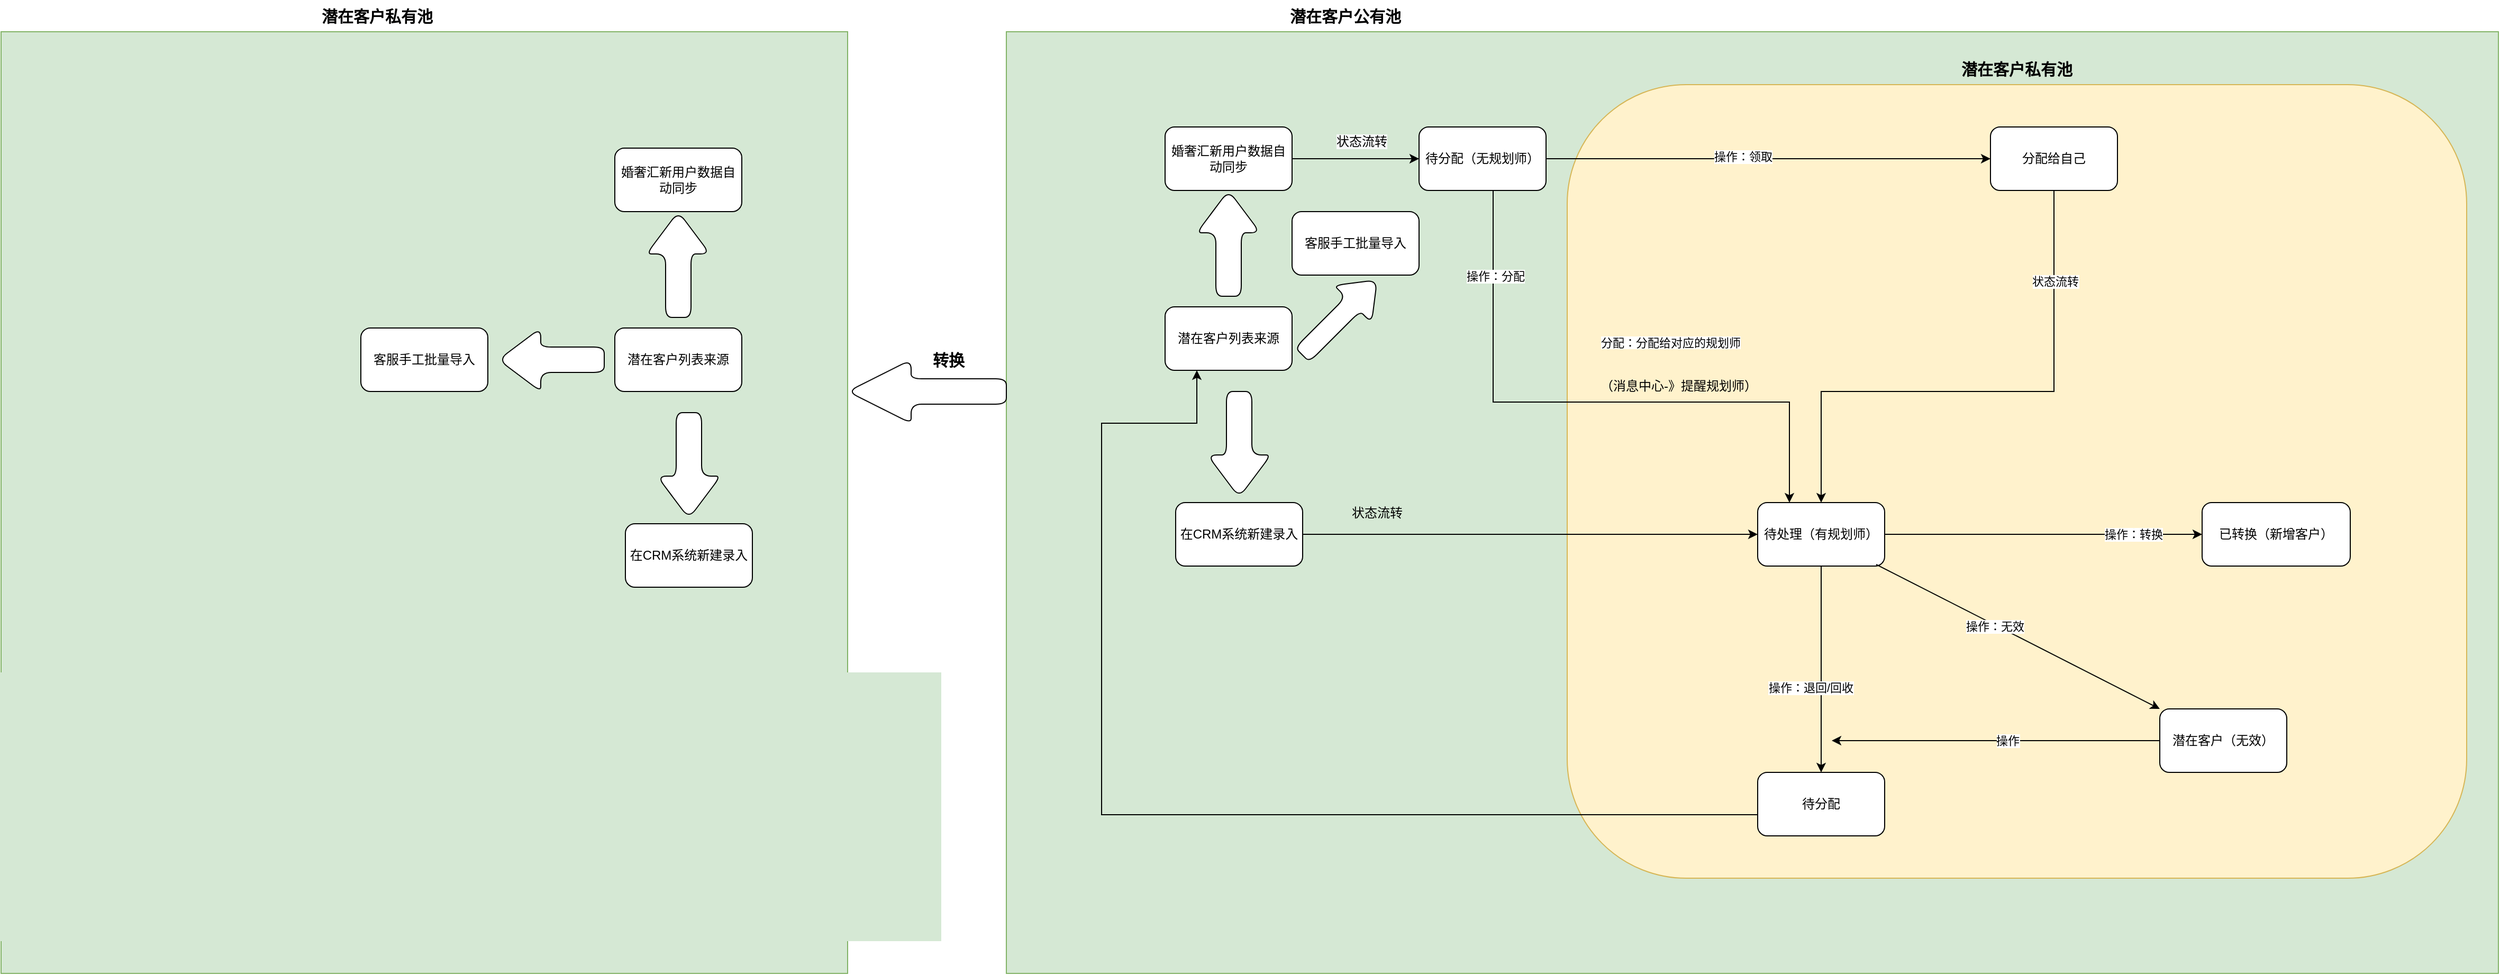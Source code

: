 <mxfile version="20.5.3" type="github">
  <diagram id="AHrSXwYfTzhvrlqlwkTV" name="第 1 页">
    <mxGraphModel dx="4797" dy="2586" grid="1" gridSize="10" guides="1" tooltips="1" connect="1" arrows="1" fold="1" page="1" pageScale="1" pageWidth="827" pageHeight="1169" math="0" shadow="0">
      <root>
        <mxCell id="0" />
        <mxCell id="1" parent="0" />
        <mxCell id="m_f-bOdlUHWgCZtoHaHE-9" value="" style="rounded=0;whiteSpace=wrap;html=1;fontSize=15;fillColor=#d5e8d4;strokeColor=#82b366;" vertex="1" parent="1">
          <mxGeometry x="-1020" y="-60" width="800" height="890" as="geometry" />
        </mxCell>
        <mxCell id="jvQon4aiT2xwoVpZ9eFU-58" value="" style="rounded=0;whiteSpace=wrap;html=1;fillColor=#d5e8d4;strokeColor=#82b366;" parent="1" vertex="1">
          <mxGeometry x="-70" y="-60" width="1410" height="890" as="geometry" />
        </mxCell>
        <mxCell id="m_f-bOdlUHWgCZtoHaHE-1" value="" style="rounded=1;whiteSpace=wrap;html=1;fillColor=#fff2cc;strokeColor=#d6b656;" vertex="1" parent="1">
          <mxGeometry x="460" y="-10" width="850" height="750" as="geometry" />
        </mxCell>
        <mxCell id="jvQon4aiT2xwoVpZ9eFU-1" value="潜在客户列表来源" style="rounded=1;whiteSpace=wrap;html=1;" parent="1" vertex="1">
          <mxGeometry x="80" y="200" width="120" height="60" as="geometry" />
        </mxCell>
        <mxCell id="jvQon4aiT2xwoVpZ9eFU-4" value="" style="shape=singleArrow;whiteSpace=wrap;html=1;arrowWidth=0.4;arrowSize=0.4;rounded=1;direction=south;rotation=-180;" parent="1" vertex="1">
          <mxGeometry x="110" y="90" width="60" height="100" as="geometry" />
        </mxCell>
        <mxCell id="jvQon4aiT2xwoVpZ9eFU-17" value="" style="edgeStyle=orthogonalEdgeStyle;rounded=0;orthogonalLoop=1;jettySize=auto;html=1;" parent="1" source="jvQon4aiT2xwoVpZ9eFU-5" target="jvQon4aiT2xwoVpZ9eFU-16" edge="1">
          <mxGeometry relative="1" as="geometry" />
        </mxCell>
        <mxCell id="jvQon4aiT2xwoVpZ9eFU-5" value="婚奢汇新用户数据自动同步" style="rounded=1;whiteSpace=wrap;html=1;" parent="1" vertex="1">
          <mxGeometry x="80" y="30" width="120" height="60" as="geometry" />
        </mxCell>
        <mxCell id="jvQon4aiT2xwoVpZ9eFU-6" value="客服手工批量导入" style="whiteSpace=wrap;html=1;rounded=1;" parent="1" vertex="1">
          <mxGeometry x="200" y="110" width="120" height="60" as="geometry" />
        </mxCell>
        <mxCell id="jvQon4aiT2xwoVpZ9eFU-14" value="" style="edgeStyle=orthogonalEdgeStyle;rounded=0;orthogonalLoop=1;jettySize=auto;html=1;" parent="1" source="jvQon4aiT2xwoVpZ9eFU-10" target="jvQon4aiT2xwoVpZ9eFU-13" edge="1">
          <mxGeometry relative="1" as="geometry" />
        </mxCell>
        <mxCell id="jvQon4aiT2xwoVpZ9eFU-10" value="在CRM系统新建录入" style="whiteSpace=wrap;html=1;rounded=1;" parent="1" vertex="1">
          <mxGeometry x="90" y="385" width="120" height="60" as="geometry" />
        </mxCell>
        <mxCell id="jvQon4aiT2xwoVpZ9eFU-12" value="" style="shape=singleArrow;whiteSpace=wrap;html=1;arrowWidth=0.4;arrowSize=0.4;rounded=1;direction=south;" parent="1" vertex="1">
          <mxGeometry x="120" y="280" width="60" height="100" as="geometry" />
        </mxCell>
        <mxCell id="jvQon4aiT2xwoVpZ9eFU-26" value="" style="edgeStyle=orthogonalEdgeStyle;rounded=0;orthogonalLoop=1;jettySize=auto;html=1;" parent="1" source="jvQon4aiT2xwoVpZ9eFU-13" target="jvQon4aiT2xwoVpZ9eFU-25" edge="1">
          <mxGeometry relative="1" as="geometry" />
        </mxCell>
        <mxCell id="jvQon4aiT2xwoVpZ9eFU-27" value="操作：退回/回收" style="edgeLabel;html=1;align=center;verticalAlign=middle;resizable=0;points=[];" parent="jvQon4aiT2xwoVpZ9eFU-26" vertex="1" connectable="0">
          <mxGeometry x="-0.1" y="1" relative="1" as="geometry">
            <mxPoint x="-11" y="27" as="offset" />
          </mxGeometry>
        </mxCell>
        <mxCell id="jvQon4aiT2xwoVpZ9eFU-37" value="" style="edgeStyle=orthogonalEdgeStyle;rounded=0;orthogonalLoop=1;jettySize=auto;html=1;" parent="1" source="jvQon4aiT2xwoVpZ9eFU-13" target="jvQon4aiT2xwoVpZ9eFU-36" edge="1">
          <mxGeometry relative="1" as="geometry" />
        </mxCell>
        <mxCell id="jvQon4aiT2xwoVpZ9eFU-39" value="操作：转换" style="edgeLabel;html=1;align=center;verticalAlign=middle;resizable=0;points=[];" parent="jvQon4aiT2xwoVpZ9eFU-37" vertex="1" connectable="0">
          <mxGeometry x="-0.496" y="2" relative="1" as="geometry">
            <mxPoint x="159" y="2" as="offset" />
          </mxGeometry>
        </mxCell>
        <mxCell id="jvQon4aiT2xwoVpZ9eFU-13" value="待处理（有规划师）" style="whiteSpace=wrap;html=1;rounded=1;" parent="1" vertex="1">
          <mxGeometry x="640" y="385" width="120" height="60" as="geometry" />
        </mxCell>
        <mxCell id="jvQon4aiT2xwoVpZ9eFU-15" value="状态流转" style="text;html=1;align=center;verticalAlign=middle;resizable=0;points=[];autosize=1;strokeColor=none;fillColor=none;" parent="1" vertex="1">
          <mxGeometry x="245" y="380" width="70" height="30" as="geometry" />
        </mxCell>
        <mxCell id="jvQon4aiT2xwoVpZ9eFU-21" style="edgeStyle=orthogonalEdgeStyle;rounded=0;orthogonalLoop=1;jettySize=auto;html=1;entryX=0.25;entryY=0;entryDx=0;entryDy=0;" parent="1" source="jvQon4aiT2xwoVpZ9eFU-16" target="jvQon4aiT2xwoVpZ9eFU-13" edge="1">
          <mxGeometry relative="1" as="geometry">
            <mxPoint x="380" y="370" as="targetPoint" />
            <Array as="points">
              <mxPoint x="390" y="290" />
              <mxPoint x="670" y="290" />
            </Array>
          </mxGeometry>
        </mxCell>
        <mxCell id="jvQon4aiT2xwoVpZ9eFU-24" value="操作：分配" style="edgeLabel;html=1;align=center;verticalAlign=middle;resizable=0;points=[];" parent="jvQon4aiT2xwoVpZ9eFU-21" vertex="1" connectable="0">
          <mxGeometry x="-0.539" y="2" relative="1" as="geometry">
            <mxPoint y="-52" as="offset" />
          </mxGeometry>
        </mxCell>
        <mxCell id="jvQon4aiT2xwoVpZ9eFU-29" value="" style="edgeStyle=orthogonalEdgeStyle;rounded=0;orthogonalLoop=1;jettySize=auto;html=1;" parent="1" source="jvQon4aiT2xwoVpZ9eFU-16" target="jvQon4aiT2xwoVpZ9eFU-28" edge="1">
          <mxGeometry relative="1" as="geometry" />
        </mxCell>
        <mxCell id="jvQon4aiT2xwoVpZ9eFU-31" value="操作：领取" style="edgeLabel;html=1;align=center;verticalAlign=middle;resizable=0;points=[];" parent="jvQon4aiT2xwoVpZ9eFU-29" vertex="1" connectable="0">
          <mxGeometry x="-0.117" y="3" relative="1" as="geometry">
            <mxPoint y="1" as="offset" />
          </mxGeometry>
        </mxCell>
        <mxCell id="jvQon4aiT2xwoVpZ9eFU-16" value="待分配（无规划师）" style="whiteSpace=wrap;html=1;rounded=1;" parent="1" vertex="1">
          <mxGeometry x="320" y="30" width="120" height="60" as="geometry" />
        </mxCell>
        <mxCell id="jvQon4aiT2xwoVpZ9eFU-18" value="&lt;meta charset=&quot;utf-8&quot;&gt;&lt;span style=&quot;color: rgb(0, 0, 0); font-family: Helvetica; font-size: 12px; font-style: normal; font-variant-ligatures: normal; font-variant-caps: normal; font-weight: 400; letter-spacing: normal; orphans: 2; text-align: center; text-indent: 0px; text-transform: none; widows: 2; word-spacing: 0px; -webkit-text-stroke-width: 0px; background-color: rgb(248, 249, 250); text-decoration-thickness: initial; text-decoration-style: initial; text-decoration-color: initial; float: none; display: inline !important;&quot;&gt;状态流转&lt;/span&gt;" style="text;whiteSpace=wrap;html=1;" parent="1" vertex="1">
          <mxGeometry x="240" y="30" width="80" height="40" as="geometry" />
        </mxCell>
        <mxCell id="jvQon4aiT2xwoVpZ9eFU-19" value="" style="shape=singleArrow;whiteSpace=wrap;html=1;arrowWidth=0.378;arrowSize=0.323;rounded=1;direction=north;rotation=45;" parent="1" vertex="1">
          <mxGeometry x="220" y="160" width="50" height="100" as="geometry" />
        </mxCell>
        <mxCell id="jvQon4aiT2xwoVpZ9eFU-23" value="（消息中心-》提醒规划师）" style="text;html=1;align=center;verticalAlign=middle;resizable=0;points=[];autosize=1;strokeColor=none;fillColor=none;" parent="1" vertex="1">
          <mxGeometry x="480" y="260" width="170" height="30" as="geometry" />
        </mxCell>
        <mxCell id="jvQon4aiT2xwoVpZ9eFU-35" style="edgeStyle=orthogonalEdgeStyle;rounded=0;orthogonalLoop=1;jettySize=auto;html=1;entryX=0.25;entryY=1;entryDx=0;entryDy=0;" parent="1" source="jvQon4aiT2xwoVpZ9eFU-25" target="jvQon4aiT2xwoVpZ9eFU-1" edge="1">
          <mxGeometry relative="1" as="geometry">
            <mxPoint x="30" y="330" as="targetPoint" />
            <Array as="points">
              <mxPoint x="20" y="680" />
              <mxPoint x="20" y="310" />
              <mxPoint x="110" y="310" />
            </Array>
          </mxGeometry>
        </mxCell>
        <mxCell id="jvQon4aiT2xwoVpZ9eFU-25" value="待分配" style="whiteSpace=wrap;html=1;rounded=1;" parent="1" vertex="1">
          <mxGeometry x="640" y="640" width="120" height="60" as="geometry" />
        </mxCell>
        <mxCell id="jvQon4aiT2xwoVpZ9eFU-33" style="edgeStyle=orthogonalEdgeStyle;rounded=0;orthogonalLoop=1;jettySize=auto;html=1;entryX=0.5;entryY=0;entryDx=0;entryDy=0;" parent="1" source="jvQon4aiT2xwoVpZ9eFU-28" target="jvQon4aiT2xwoVpZ9eFU-13" edge="1">
          <mxGeometry relative="1" as="geometry">
            <Array as="points">
              <mxPoint x="920" y="280" />
              <mxPoint x="700" y="280" />
            </Array>
          </mxGeometry>
        </mxCell>
        <mxCell id="jvQon4aiT2xwoVpZ9eFU-34" value="状态流转" style="edgeLabel;html=1;align=center;verticalAlign=middle;resizable=0;points=[];" parent="jvQon4aiT2xwoVpZ9eFU-33" vertex="1" connectable="0">
          <mxGeometry x="-0.666" y="1" relative="1" as="geometry">
            <mxPoint as="offset" />
          </mxGeometry>
        </mxCell>
        <mxCell id="jvQon4aiT2xwoVpZ9eFU-28" value="分配给自己" style="whiteSpace=wrap;html=1;rounded=1;" parent="1" vertex="1">
          <mxGeometry x="860" y="30" width="120" height="60" as="geometry" />
        </mxCell>
        <mxCell id="jvQon4aiT2xwoVpZ9eFU-30" value="&lt;span style=&quot;color: rgb(0, 0, 0); font-family: Helvetica; font-size: 11px; font-style: normal; font-variant-ligatures: normal; font-variant-caps: normal; font-weight: 400; letter-spacing: normal; orphans: 2; text-align: center; text-indent: 0px; text-transform: none; widows: 2; word-spacing: 0px; -webkit-text-stroke-width: 0px; background-color: rgb(255, 255, 255); text-decoration-thickness: initial; text-decoration-style: initial; text-decoration-color: initial; float: none; display: inline !important;&quot;&gt;分配：分配给对应的规划师&lt;/span&gt;" style="text;whiteSpace=wrap;html=1;" parent="1" vertex="1">
          <mxGeometry x="490" y="220" width="150" height="40" as="geometry" />
        </mxCell>
        <mxCell id="jvQon4aiT2xwoVpZ9eFU-36" value="已转换（新增客户）" style="whiteSpace=wrap;html=1;rounded=1;" parent="1" vertex="1">
          <mxGeometry x="1060" y="385" width="140" height="60" as="geometry" />
        </mxCell>
        <mxCell id="jvQon4aiT2xwoVpZ9eFU-40" value="" style="endArrow=classic;html=1;rounded=0;exitX=0.933;exitY=0.975;exitDx=0;exitDy=0;exitPerimeter=0;entryX=0;entryY=0;entryDx=0;entryDy=0;" parent="1" source="jvQon4aiT2xwoVpZ9eFU-13" target="jvQon4aiT2xwoVpZ9eFU-41" edge="1">
          <mxGeometry width="50" height="50" relative="1" as="geometry">
            <mxPoint x="620" y="540" as="sourcePoint" />
            <mxPoint x="630" y="520" as="targetPoint" />
          </mxGeometry>
        </mxCell>
        <mxCell id="jvQon4aiT2xwoVpZ9eFU-42" value="操作：无效" style="edgeLabel;html=1;align=center;verticalAlign=middle;resizable=0;points=[];" parent="jvQon4aiT2xwoVpZ9eFU-40" vertex="1" connectable="0">
          <mxGeometry x="-0.158" y="-1" relative="1" as="geometry">
            <mxPoint as="offset" />
          </mxGeometry>
        </mxCell>
        <mxCell id="jvQon4aiT2xwoVpZ9eFU-43" style="edgeStyle=orthogonalEdgeStyle;rounded=0;orthogonalLoop=1;jettySize=auto;html=1;" parent="1" source="jvQon4aiT2xwoVpZ9eFU-41" edge="1">
          <mxGeometry relative="1" as="geometry">
            <mxPoint x="710" y="610" as="targetPoint" />
          </mxGeometry>
        </mxCell>
        <mxCell id="jvQon4aiT2xwoVpZ9eFU-45" value="操作" style="edgeLabel;html=1;align=center;verticalAlign=middle;resizable=0;points=[];" parent="jvQon4aiT2xwoVpZ9eFU-43" vertex="1" connectable="0">
          <mxGeometry x="-0.074" relative="1" as="geometry">
            <mxPoint as="offset" />
          </mxGeometry>
        </mxCell>
        <mxCell id="jvQon4aiT2xwoVpZ9eFU-41" value="潜在客户（无效）" style="rounded=1;whiteSpace=wrap;html=1;" parent="1" vertex="1">
          <mxGeometry x="1020" y="580" width="120" height="60" as="geometry" />
        </mxCell>
        <mxCell id="jvQon4aiT2xwoVpZ9eFU-49" value="潜在客户列表来源" style="rounded=1;whiteSpace=wrap;html=1;" parent="1" vertex="1">
          <mxGeometry x="-440" y="220" width="120" height="60" as="geometry" />
        </mxCell>
        <mxCell id="jvQon4aiT2xwoVpZ9eFU-50" value="" style="shape=singleArrow;whiteSpace=wrap;html=1;arrowWidth=0.4;arrowSize=0.4;rounded=1;direction=south;rotation=-180;" parent="1" vertex="1">
          <mxGeometry x="-410" y="110" width="60" height="100" as="geometry" />
        </mxCell>
        <mxCell id="jvQon4aiT2xwoVpZ9eFU-51" value="婚奢汇新用户数据自动同步" style="rounded=1;whiteSpace=wrap;html=1;" parent="1" vertex="1">
          <mxGeometry x="-440" y="50" width="120" height="60" as="geometry" />
        </mxCell>
        <mxCell id="jvQon4aiT2xwoVpZ9eFU-52" value="客服手工批量导入" style="whiteSpace=wrap;html=1;rounded=1;" parent="1" vertex="1">
          <mxGeometry x="-680" y="220" width="120" height="60" as="geometry" />
        </mxCell>
        <mxCell id="jvQon4aiT2xwoVpZ9eFU-53" value="在CRM系统新建录入" style="whiteSpace=wrap;html=1;rounded=1;" parent="1" vertex="1">
          <mxGeometry x="-430" y="405" width="120" height="60" as="geometry" />
        </mxCell>
        <mxCell id="jvQon4aiT2xwoVpZ9eFU-54" value="" style="shape=singleArrow;whiteSpace=wrap;html=1;arrowWidth=0.4;arrowSize=0.4;rounded=1;direction=south;" parent="1" vertex="1">
          <mxGeometry x="-400" y="300" width="60" height="100" as="geometry" />
        </mxCell>
        <mxCell id="jvQon4aiT2xwoVpZ9eFU-55" value="" style="shape=singleArrow;whiteSpace=wrap;html=1;arrowWidth=0.4;arrowSize=0.4;rounded=1;direction=west;" parent="1" vertex="1">
          <mxGeometry x="-550" y="220" width="100" height="60" as="geometry" />
        </mxCell>
        <mxCell id="jvQon4aiT2xwoVpZ9eFU-61" value="&lt;b&gt;&lt;font style=&quot;font-size: 15px;&quot;&gt;潜在客户公有池&lt;/font&gt;&lt;/b&gt;" style="text;html=1;align=center;verticalAlign=middle;resizable=0;points=[];autosize=1;strokeColor=none;fillColor=none;" parent="1" vertex="1">
          <mxGeometry x="185" y="-90" width="130" height="30" as="geometry" />
        </mxCell>
        <mxCell id="m_f-bOdlUHWgCZtoHaHE-4" value="&lt;b style=&quot;font-size: 12px;&quot;&gt;&lt;font style=&quot;font-size: 15px;&quot;&gt;潜在客户私有池&lt;/font&gt;&lt;/b&gt;" style="text;html=1;strokeColor=none;fillColor=none;align=center;verticalAlign=middle;whiteSpace=wrap;rounded=0;fontSize=15;" vertex="1" parent="1">
          <mxGeometry x="810" y="-40" width="150" height="30" as="geometry" />
        </mxCell>
        <mxCell id="m_f-bOdlUHWgCZtoHaHE-10" value="&lt;b style=&quot;font-size: 12px;&quot;&gt;&lt;font style=&quot;font-size: 15px;&quot;&gt;潜在客户私有池&lt;/font&gt;&lt;/b&gt;" style="text;html=1;align=center;verticalAlign=middle;resizable=0;points=[];autosize=1;strokeColor=none;fillColor=none;fontSize=15;" vertex="1" parent="1">
          <mxGeometry x="-730" y="-90" width="130" height="30" as="geometry" />
        </mxCell>
        <mxCell id="m_f-bOdlUHWgCZtoHaHE-11" value="" style="shape=singleArrow;whiteSpace=wrap;html=1;arrowWidth=0.4;arrowSize=0.4;rounded=1;direction=west;" vertex="1" parent="1">
          <mxGeometry x="-220" y="250" width="150" height="60" as="geometry" />
        </mxCell>
        <mxCell id="m_f-bOdlUHWgCZtoHaHE-12" value="&lt;b&gt;转换&lt;/b&gt;" style="text;html=1;align=center;verticalAlign=middle;resizable=0;points=[];autosize=1;strokeColor=none;fillColor=none;fontSize=15;" vertex="1" parent="1">
          <mxGeometry x="-150" y="235" width="50" height="30" as="geometry" />
        </mxCell>
      </root>
    </mxGraphModel>
  </diagram>
</mxfile>
